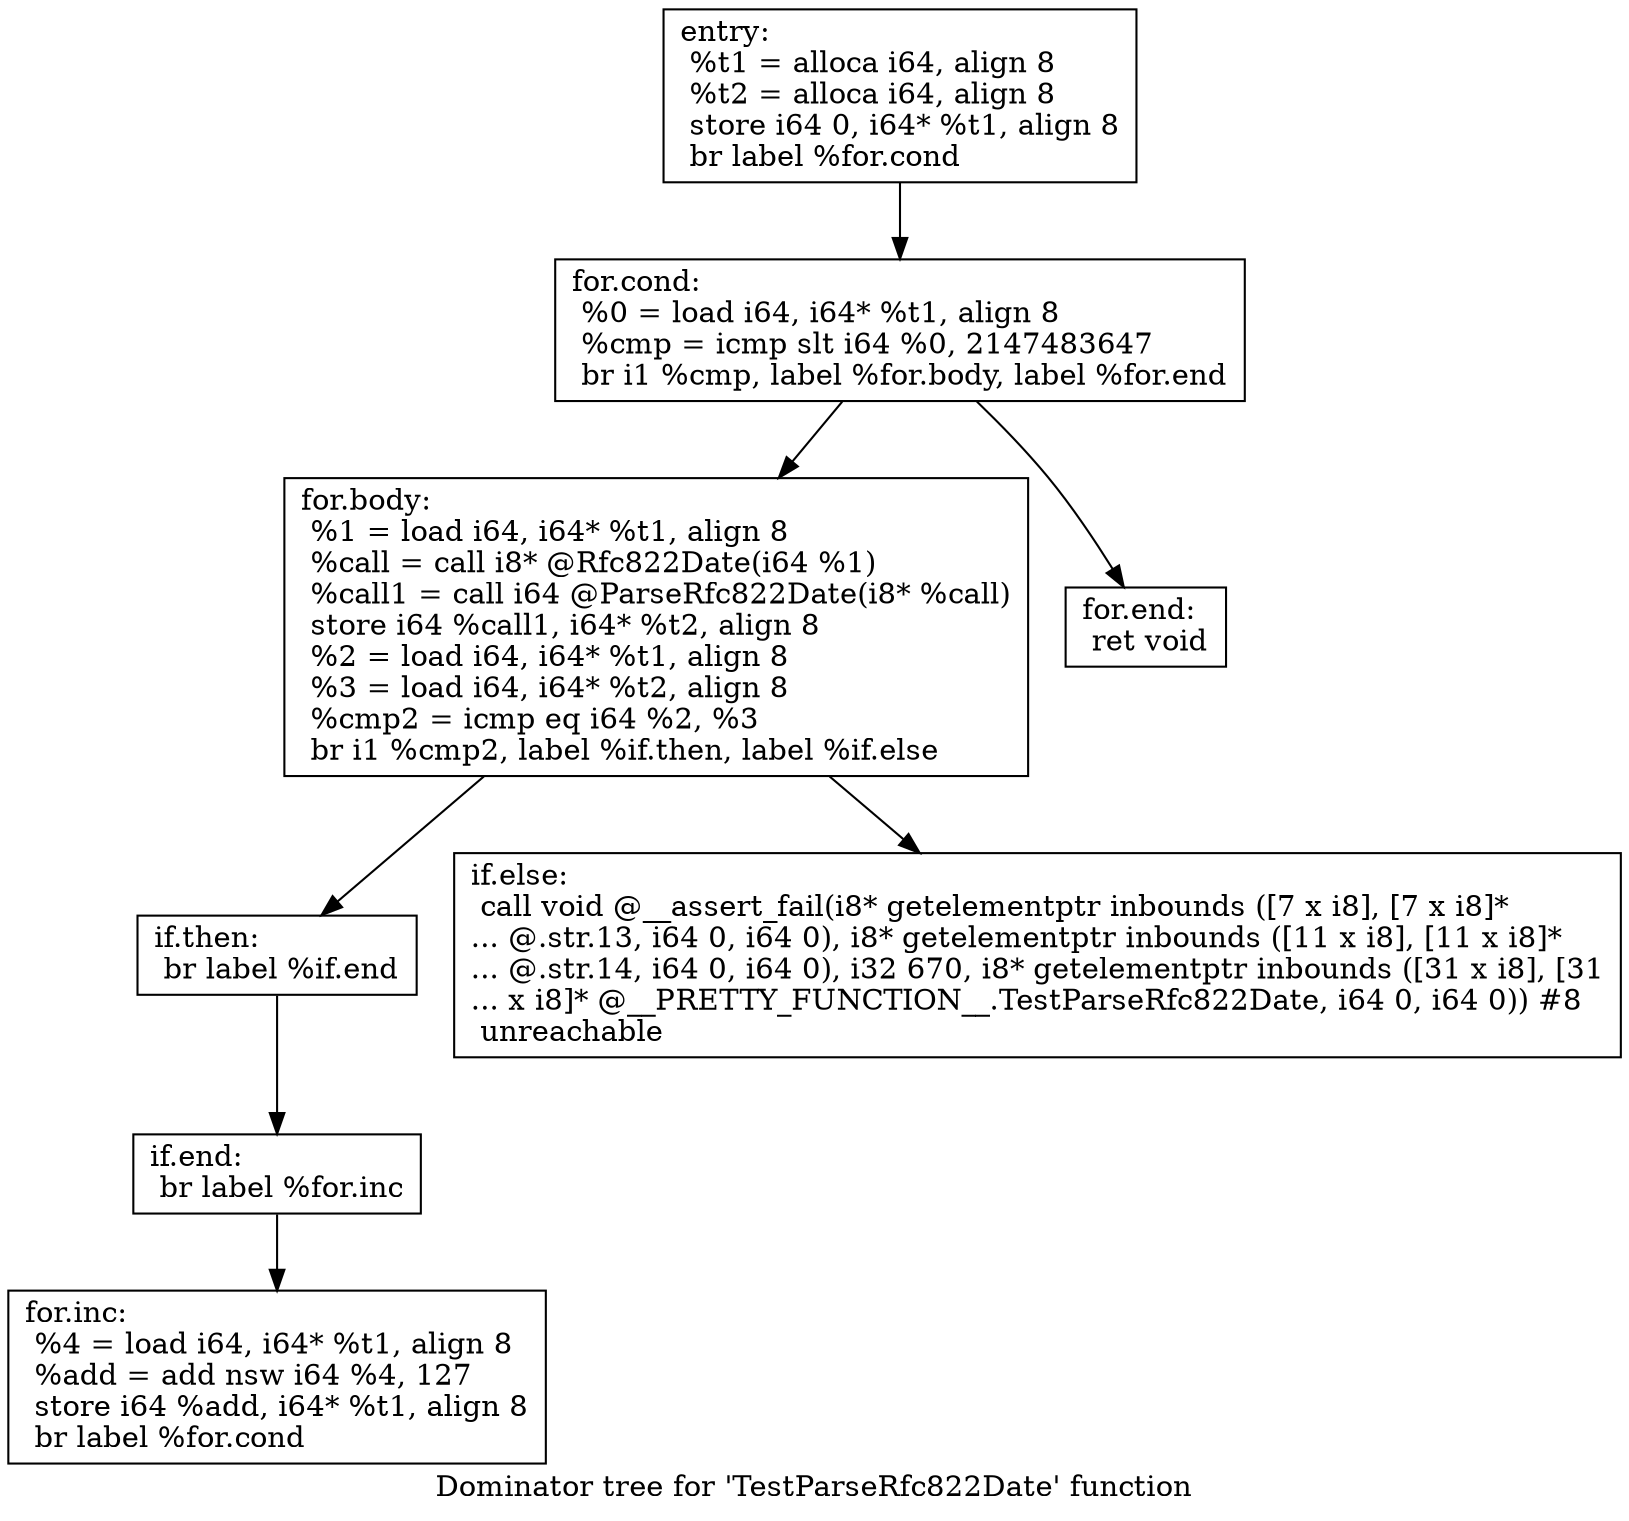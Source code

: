 digraph "Dominator tree for 'TestParseRfc822Date' function" {
	label="Dominator tree for 'TestParseRfc822Date' function";

	Node0xc06790 [shape=record,label="{entry:\l  %t1 = alloca i64, align 8\l  %t2 = alloca i64, align 8\l  store i64 0, i64* %t1, align 8\l  br label %for.cond\l}"];
	Node0xc06790 -> Node0xc47450;
	Node0xc47450 [shape=record,label="{for.cond:                                         \l  %0 = load i64, i64* %t1, align 8\l  %cmp = icmp slt i64 %0, 2147483647\l  br i1 %cmp, label %for.body, label %for.end\l}"];
	Node0xc47450 -> Node0xc67340;
	Node0xc47450 -> Node0xc70a20;
	Node0xc67340 [shape=record,label="{for.body:                                         \l  %1 = load i64, i64* %t1, align 8\l  %call = call i8* @Rfc822Date(i64 %1)\l  %call1 = call i64 @ParseRfc822Date(i8* %call)\l  store i64 %call1, i64* %t2, align 8\l  %2 = load i64, i64* %t1, align 8\l  %3 = load i64, i64* %t2, align 8\l  %cmp2 = icmp eq i64 %2, %3\l  br i1 %cmp2, label %if.then, label %if.else\l}"];
	Node0xc67340 -> Node0xc14d80;
	Node0xc67340 -> Node0xc696e0;
	Node0xc14d80 [shape=record,label="{if.then:                                          \l  br label %if.end\l}"];
	Node0xc14d80 -> Node0xc2beb0;
	Node0xc2beb0 [shape=record,label="{if.end:                                           \l  br label %for.inc\l}"];
	Node0xc2beb0 -> Node0xc54460;
	Node0xc54460 [shape=record,label="{for.inc:                                          \l  %4 = load i64, i64* %t1, align 8\l  %add = add nsw i64 %4, 127\l  store i64 %add, i64* %t1, align 8\l  br label %for.cond\l}"];
	Node0xc696e0 [shape=record,label="{if.else:                                          \l  call void @__assert_fail(i8* getelementptr inbounds ([7 x i8], [7 x i8]*\l... @.str.13, i64 0, i64 0), i8* getelementptr inbounds ([11 x i8], [11 x i8]*\l... @.str.14, i64 0, i64 0), i32 670, i8* getelementptr inbounds ([31 x i8], [31\l... x i8]* @__PRETTY_FUNCTION__.TestParseRfc822Date, i64 0, i64 0)) #8\l  unreachable\l}"];
	Node0xc70a20 [shape=record,label="{for.end:                                          \l  ret void\l}"];
}
